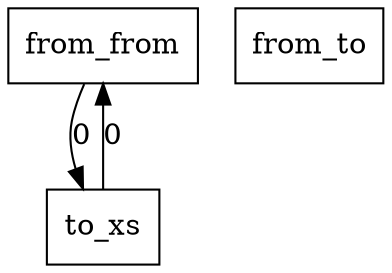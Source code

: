 digraph {
    graph [rankdir=TB
          ,bgcolor=transparent];
    node [shape=box
         ,fillcolor=white
         ,style=filled];
    0 [label=<from_from>];
    1 [label=<from_to>];
    2 [label=<to_xs>];
    0 -> 2 [label=0];
    2 -> 0 [label=0];
}
